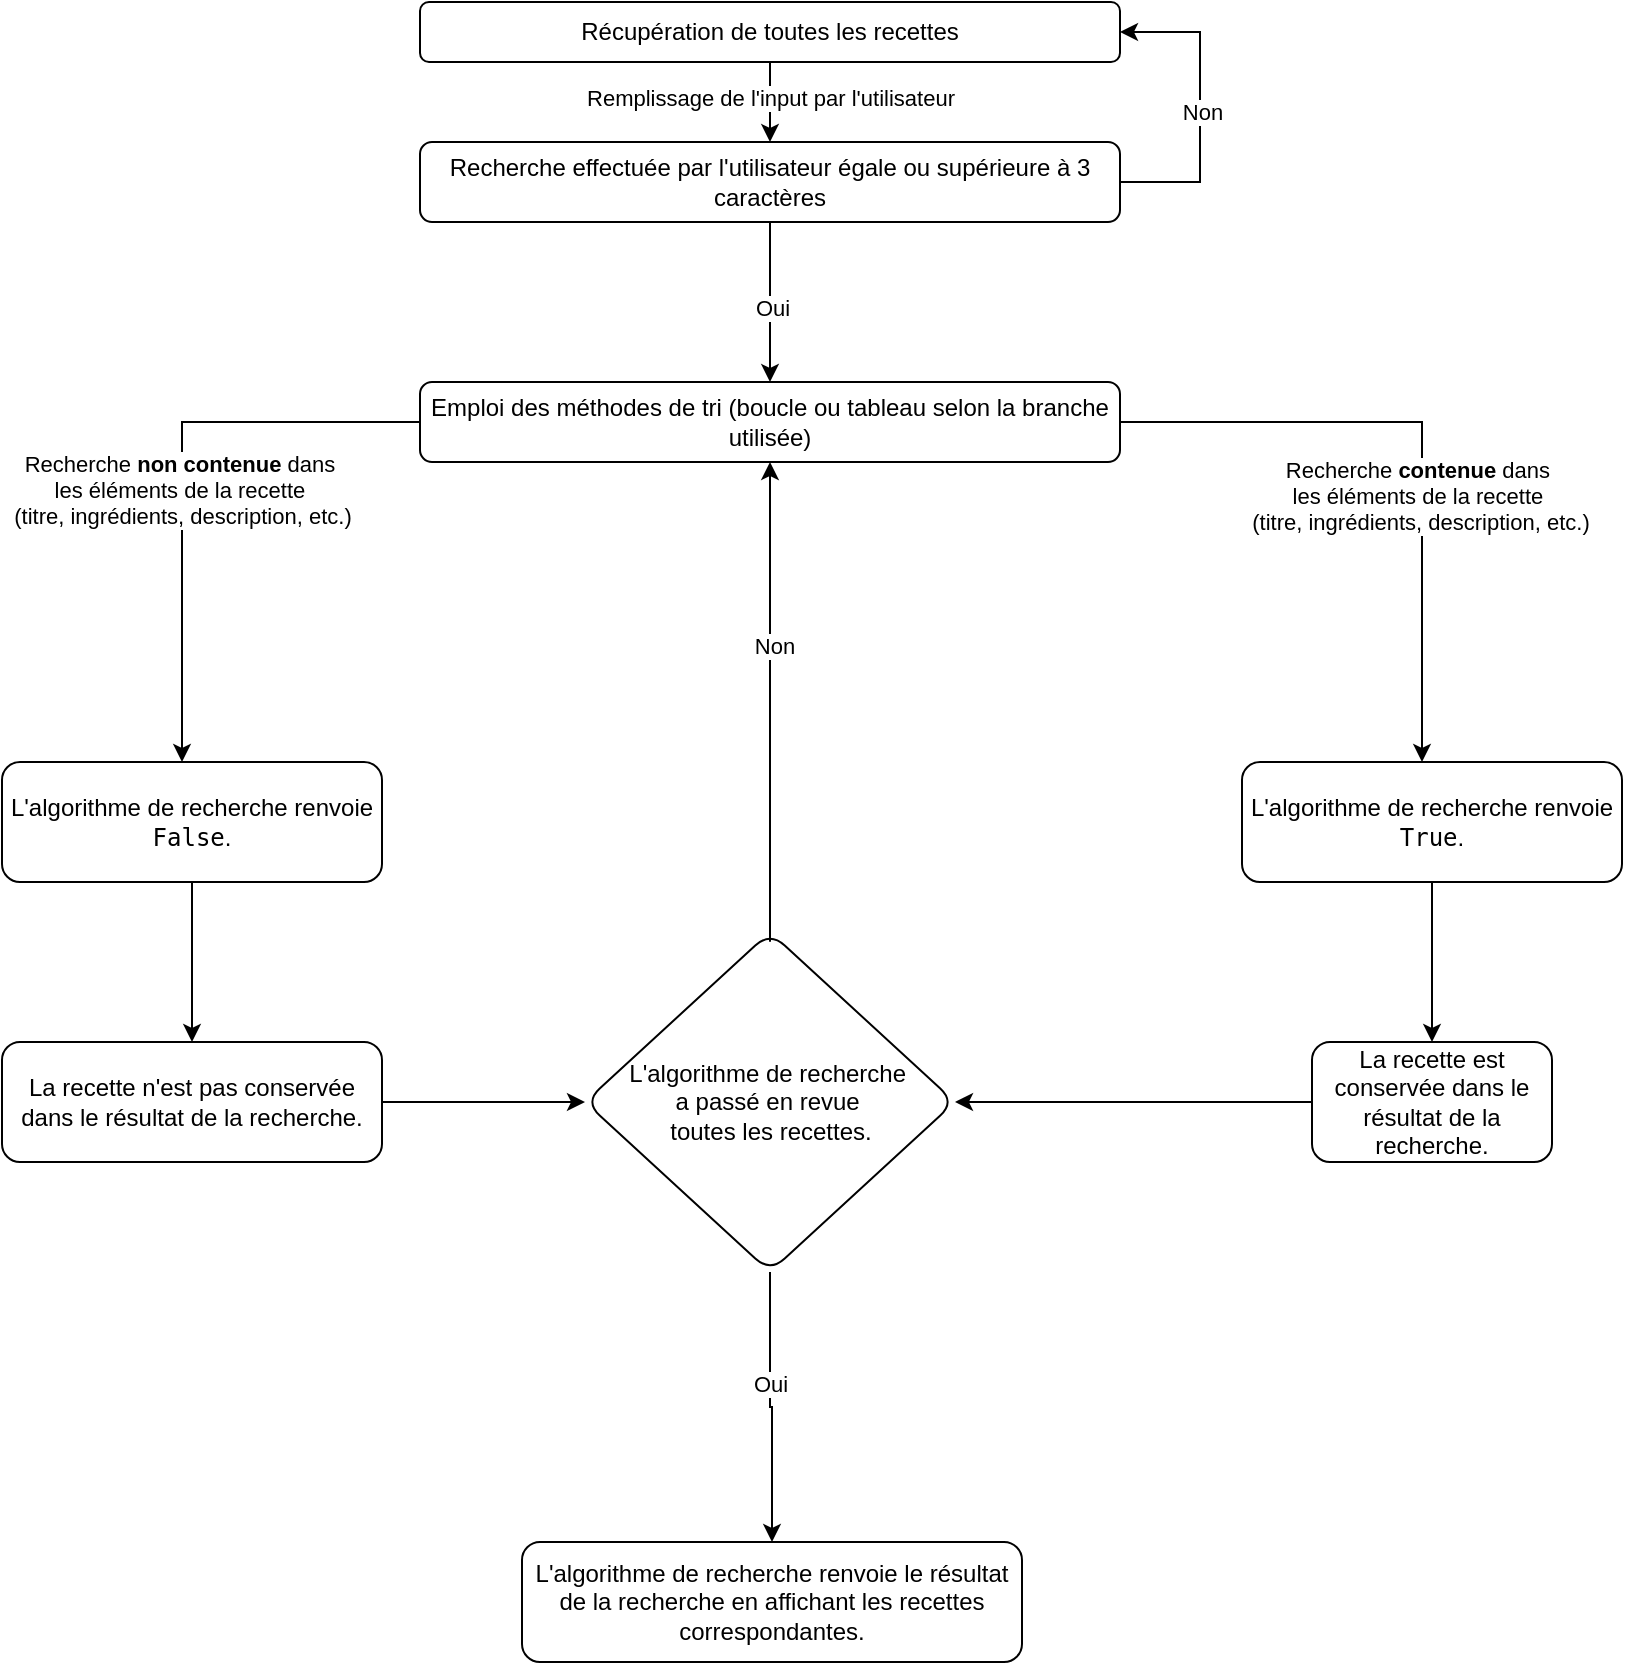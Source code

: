<mxfile version="24.7.9">
  <diagram name="Page-1" id="97xozmK3o49f0KMqHVRg">
    <mxGraphModel dx="1050" dy="530" grid="0" gridSize="10" guides="1" tooltips="1" connect="1" arrows="1" fold="1" page="1" pageScale="1" pageWidth="827" pageHeight="1169" background="#ffffff" math="0" shadow="0">
      <root>
        <mxCell id="0" />
        <mxCell id="1" parent="0" />
        <mxCell id="2a2gIR5KuYaO1N2h6WSE-1" value="Récupération de toutes les recettes" style="rounded=1;whiteSpace=wrap;html=1;" parent="1" vertex="1">
          <mxGeometry x="219" y="20" width="350" height="30" as="geometry" />
        </mxCell>
        <mxCell id="2a2gIR5KuYaO1N2h6WSE-11" value="" style="edgeStyle=orthogonalEdgeStyle;rounded=0;orthogonalLoop=1;jettySize=auto;html=1;" parent="1" source="2a2gIR5KuYaO1N2h6WSE-2" target="2a2gIR5KuYaO1N2h6WSE-10" edge="1">
          <mxGeometry relative="1" as="geometry" />
        </mxCell>
        <mxCell id="2a2gIR5KuYaO1N2h6WSE-13" value="Oui" style="edgeLabel;html=1;align=center;verticalAlign=middle;resizable=0;points=[];" parent="2a2gIR5KuYaO1N2h6WSE-11" vertex="1" connectable="0">
          <mxGeometry x="0.075" y="1" relative="1" as="geometry">
            <mxPoint as="offset" />
          </mxGeometry>
        </mxCell>
        <mxCell id="2a2gIR5KuYaO1N2h6WSE-2" value="Recherche effectuée par l&#39;utilisateur égale ou supérieure à 3 caractères" style="rounded=1;whiteSpace=wrap;html=1;" parent="1" vertex="1">
          <mxGeometry x="219" y="90" width="350" height="40" as="geometry" />
        </mxCell>
        <mxCell id="2a2gIR5KuYaO1N2h6WSE-6" value="" style="endArrow=classic;html=1;rounded=0;entryX=1;entryY=0.5;entryDx=0;entryDy=0;" parent="1" target="2a2gIR5KuYaO1N2h6WSE-1" edge="1">
          <mxGeometry width="50" height="50" relative="1" as="geometry">
            <mxPoint x="569" y="110" as="sourcePoint" />
            <mxPoint x="609" y="10" as="targetPoint" />
            <Array as="points">
              <mxPoint x="609" y="110" />
              <mxPoint x="609" y="35" />
            </Array>
          </mxGeometry>
        </mxCell>
        <mxCell id="2a2gIR5KuYaO1N2h6WSE-7" value="Non" style="edgeLabel;html=1;align=center;verticalAlign=middle;resizable=0;points=[];" parent="2a2gIR5KuYaO1N2h6WSE-6" vertex="1" connectable="0">
          <mxGeometry x="-0.032" y="-1" relative="1" as="geometry">
            <mxPoint as="offset" />
          </mxGeometry>
        </mxCell>
        <mxCell id="2a2gIR5KuYaO1N2h6WSE-8" value="" style="endArrow=classic;html=1;rounded=0;entryX=0.5;entryY=0;entryDx=0;entryDy=0;exitX=0.5;exitY=1;exitDx=0;exitDy=0;" parent="1" source="2a2gIR5KuYaO1N2h6WSE-1" target="2a2gIR5KuYaO1N2h6WSE-2" edge="1">
          <mxGeometry width="50" height="50" relative="1" as="geometry">
            <mxPoint x="369" y="90" as="sourcePoint" />
            <mxPoint x="419" y="40" as="targetPoint" />
          </mxGeometry>
        </mxCell>
        <mxCell id="2a2gIR5KuYaO1N2h6WSE-9" value="Remplissage de l&#39;input par l&#39;utilisateur" style="edgeLabel;html=1;align=center;verticalAlign=middle;resizable=0;points=[];" parent="2a2gIR5KuYaO1N2h6WSE-8" vertex="1" connectable="0">
          <mxGeometry x="-0.1" relative="1" as="geometry">
            <mxPoint as="offset" />
          </mxGeometry>
        </mxCell>
        <mxCell id="2a2gIR5KuYaO1N2h6WSE-10" value="Emploi des méthodes de tri (boucle ou tableau selon la branche utilisée)" style="rounded=1;whiteSpace=wrap;html=1;" parent="1" vertex="1">
          <mxGeometry x="219" y="210" width="350" height="40" as="geometry" />
        </mxCell>
        <mxCell id="2a2gIR5KuYaO1N2h6WSE-14" value="" style="endArrow=classic;html=1;rounded=0;exitX=0;exitY=0.5;exitDx=0;exitDy=0;" parent="1" source="2a2gIR5KuYaO1N2h6WSE-10" edge="1">
          <mxGeometry width="50" height="50" relative="1" as="geometry">
            <mxPoint x="80" y="340" as="sourcePoint" />
            <mxPoint x="100" y="400" as="targetPoint" />
            <Array as="points">
              <mxPoint x="100" y="230" />
            </Array>
          </mxGeometry>
        </mxCell>
        <mxCell id="2a2gIR5KuYaO1N2h6WSE-15" value="&lt;div&gt;Recherche &lt;b&gt;non contenue&lt;/b&gt; dans&amp;nbsp;&lt;/div&gt;&lt;div&gt;les éléments de la recette&amp;nbsp;&lt;/div&gt;&lt;div&gt;(titre, ingrédients, description, etc.)&lt;/div&gt;" style="edgeLabel;html=1;align=center;verticalAlign=middle;resizable=0;points=[];" parent="2a2gIR5KuYaO1N2h6WSE-14" vertex="1" connectable="0">
          <mxGeometry x="0.059" relative="1" as="geometry">
            <mxPoint as="offset" />
          </mxGeometry>
        </mxCell>
        <mxCell id="2a2gIR5KuYaO1N2h6WSE-18" value="" style="edgeStyle=orthogonalEdgeStyle;rounded=0;orthogonalLoop=1;jettySize=auto;html=1;" parent="1" source="2a2gIR5KuYaO1N2h6WSE-16" target="2a2gIR5KuYaO1N2h6WSE-17" edge="1">
          <mxGeometry relative="1" as="geometry" />
        </mxCell>
        <mxCell id="2a2gIR5KuYaO1N2h6WSE-16" value="L&#39;algorithme de recherche renvoie &lt;code&gt;False&lt;/code&gt;." style="rounded=1;whiteSpace=wrap;html=1;" parent="1" vertex="1">
          <mxGeometry x="10" y="400" width="190" height="60" as="geometry" />
        </mxCell>
        <mxCell id="2a2gIR5KuYaO1N2h6WSE-20" value="" style="edgeStyle=orthogonalEdgeStyle;rounded=0;orthogonalLoop=1;jettySize=auto;html=1;" parent="1" source="2a2gIR5KuYaO1N2h6WSE-17" target="2a2gIR5KuYaO1N2h6WSE-19" edge="1">
          <mxGeometry relative="1" as="geometry" />
        </mxCell>
        <mxCell id="2a2gIR5KuYaO1N2h6WSE-17" value="La recette n&#39;est pas conservée dans le résultat de la recherche." style="rounded=1;whiteSpace=wrap;html=1;" parent="1" vertex="1">
          <mxGeometry x="10" y="540" width="190" height="60" as="geometry" />
        </mxCell>
        <mxCell id="2a2gIR5KuYaO1N2h6WSE-24" value="" style="edgeStyle=orthogonalEdgeStyle;rounded=0;orthogonalLoop=1;jettySize=auto;html=1;" parent="1" source="2a2gIR5KuYaO1N2h6WSE-19" target="2a2gIR5KuYaO1N2h6WSE-23" edge="1">
          <mxGeometry relative="1" as="geometry" />
        </mxCell>
        <mxCell id="2a2gIR5KuYaO1N2h6WSE-25" value="Oui" style="edgeLabel;html=1;align=center;verticalAlign=middle;resizable=0;points=[];" parent="2a2gIR5KuYaO1N2h6WSE-24" vertex="1" connectable="0">
          <mxGeometry x="-0.185" relative="1" as="geometry">
            <mxPoint as="offset" />
          </mxGeometry>
        </mxCell>
        <mxCell id="2a2gIR5KuYaO1N2h6WSE-19" value="&lt;div&gt;L&#39;algorithme de recherche&amp;nbsp;&lt;/div&gt;&lt;div&gt;a passé en revue&amp;nbsp;&lt;/div&gt;&lt;div&gt;toutes les recettes.&lt;/div&gt;" style="rhombus;whiteSpace=wrap;html=1;rounded=1;" parent="1" vertex="1">
          <mxGeometry x="301.5" y="485" width="185" height="170" as="geometry" />
        </mxCell>
        <mxCell id="2a2gIR5KuYaO1N2h6WSE-21" value="" style="endArrow=classic;html=1;rounded=0;entryX=0.5;entryY=1;entryDx=0;entryDy=0;exitX=0.5;exitY=0.029;exitDx=0;exitDy=0;exitPerimeter=0;" parent="1" source="2a2gIR5KuYaO1N2h6WSE-19" target="2a2gIR5KuYaO1N2h6WSE-10" edge="1">
          <mxGeometry width="50" height="50" relative="1" as="geometry">
            <mxPoint x="390" y="500" as="sourcePoint" />
            <mxPoint x="440" y="450" as="targetPoint" />
          </mxGeometry>
        </mxCell>
        <mxCell id="2a2gIR5KuYaO1N2h6WSE-22" value="Non" style="edgeLabel;html=1;align=center;verticalAlign=middle;resizable=0;points=[];" parent="2a2gIR5KuYaO1N2h6WSE-21" vertex="1" connectable="0">
          <mxGeometry x="0.233" y="-2" relative="1" as="geometry">
            <mxPoint as="offset" />
          </mxGeometry>
        </mxCell>
        <mxCell id="2a2gIR5KuYaO1N2h6WSE-23" value="L&#39;algorithme de recherche renvoie le résultat de la recherche en affichant les recettes correspondantes." style="whiteSpace=wrap;html=1;rounded=1;" parent="1" vertex="1">
          <mxGeometry x="270" y="790" width="250" height="60" as="geometry" />
        </mxCell>
        <mxCell id="2a2gIR5KuYaO1N2h6WSE-28" value="" style="endArrow=classic;html=1;rounded=0;exitX=1;exitY=0.5;exitDx=0;exitDy=0;" parent="1" source="2a2gIR5KuYaO1N2h6WSE-10" edge="1">
          <mxGeometry width="50" height="50" relative="1" as="geometry">
            <mxPoint x="700" y="330" as="sourcePoint" />
            <mxPoint x="720" y="400" as="targetPoint" />
            <Array as="points">
              <mxPoint x="720" y="230" />
            </Array>
          </mxGeometry>
        </mxCell>
        <mxCell id="2a2gIR5KuYaO1N2h6WSE-29" value="&lt;div&gt;Recherche &lt;b&gt;contenue&lt;/b&gt; dans&amp;nbsp;&lt;/div&gt;&lt;div&gt;les éléments de la recette&amp;nbsp;&lt;/div&gt;&lt;div&gt;(titre, ingrédients, description, etc.)&lt;/div&gt;" style="edgeLabel;html=1;align=center;verticalAlign=middle;resizable=0;points=[];" parent="2a2gIR5KuYaO1N2h6WSE-28" vertex="1" connectable="0">
          <mxGeometry x="0.171" y="-1" relative="1" as="geometry">
            <mxPoint as="offset" />
          </mxGeometry>
        </mxCell>
        <mxCell id="2a2gIR5KuYaO1N2h6WSE-32" value="" style="edgeStyle=orthogonalEdgeStyle;rounded=0;orthogonalLoop=1;jettySize=auto;html=1;" parent="1" source="2a2gIR5KuYaO1N2h6WSE-30" target="2a2gIR5KuYaO1N2h6WSE-31" edge="1">
          <mxGeometry relative="1" as="geometry" />
        </mxCell>
        <mxCell id="2a2gIR5KuYaO1N2h6WSE-30" value="L&#39;algorithme de recherche renvoie &lt;code&gt;True&lt;/code&gt;." style="rounded=1;whiteSpace=wrap;html=1;" parent="1" vertex="1">
          <mxGeometry x="630" y="400" width="190" height="60" as="geometry" />
        </mxCell>
        <mxCell id="2a2gIR5KuYaO1N2h6WSE-31" value="La recette est conservée dans le résultat de la recherche." style="whiteSpace=wrap;html=1;rounded=1;" parent="1" vertex="1">
          <mxGeometry x="665" y="540" width="120" height="60" as="geometry" />
        </mxCell>
        <mxCell id="2a2gIR5KuYaO1N2h6WSE-33" value="" style="endArrow=classic;html=1;rounded=0;exitX=0;exitY=0.5;exitDx=0;exitDy=0;entryX=1;entryY=0.5;entryDx=0;entryDy=0;" parent="1" source="2a2gIR5KuYaO1N2h6WSE-31" target="2a2gIR5KuYaO1N2h6WSE-19" edge="1">
          <mxGeometry width="50" height="50" relative="1" as="geometry">
            <mxPoint x="560" y="585" as="sourcePoint" />
            <mxPoint x="610" y="535" as="targetPoint" />
          </mxGeometry>
        </mxCell>
      </root>
    </mxGraphModel>
  </diagram>
</mxfile>
